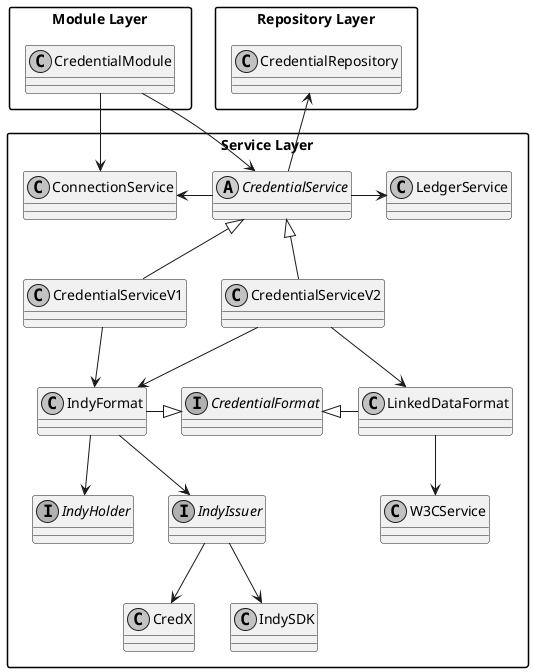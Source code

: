 @startuml

skinparam packageStyle rectangle
skinparam monochrome true

top to bottom direction

package "Module Layer" {
  class CredentialModule
}

package "Service Layer" {
  abstract CredentialService
  class ConnectionService
  class LedgerService

  ' class IndyVDR
  class CredX
  class IndySDK
  ' class AriesAskar

  ' interface IndyHolderService
  ' class IndySDKHolderService
  ' class SharedLibrariesHolderService


  ' interface IndyIssuerService
  ' class IndySDKIssuerService
  ' class SharedLibrariesIssuerService

  class CredentialServiceV1
  class CredentialServiceV2

  interface CredentialFormat
  class IndyFormat
  class LinkedDataFormat

  interface IndyHolder
  interface IndyIssuer

  class W3CService

}

package "Repository Layer" {
  class CredentialRepository
}

'Module relations
CredentialModule --> CredentialService
CredentialModule --> ConnectionService

'Service relations
CredentialService -left-> ConnectionService
CredentialService -right-> LedgerService
' CredentialService -down-> IndyHolderService
' CredentialService -down-> IndyIssuerService


CredentialServiceV1 -up-|> CredentialService
CredentialServiceV2 -up-|> CredentialService

CredentialService -u-> CredentialRepository

IndyFormat -right-|> CredentialFormat
LinkedDataFormat -left-|> CredentialFormat

CredentialServiceV1 -down-> IndyFormat
CredentialServiceV2 -down-> IndyFormat
CredentialServiceV2 -down-> LinkedDataFormat

IndyFormat -down-> IndyHolder
IndyFormat -down-> IndyIssuer

IndyIssuer -down-> CredX
IndyIssuer -down-> IndySDK

LinkedDataFormat -down-> W3CService

' IndyHolderService -d-> SharedLibrariesHolderService
' IndyHolderService -d-> IndySDKHolderService
' SharedLibrariesHolderService -d-> IndyVDR
' SharedLibrariesHolderService -d-> IndyCredX
' SharedLibrariesHolderService -d-> AriesAskar


' IndyIssuerService -d-> IndySDKIssuerService
' IndyIssuerService -d-> SharedLibrariesIssuerService
' SharedLibrariesIssuerService -d-> IndyVDR
' SharedLibrariesIssuerService -d-> IndyCredX
' SharedLibrariesIssuerService -d-> AriesAskar




@enduml